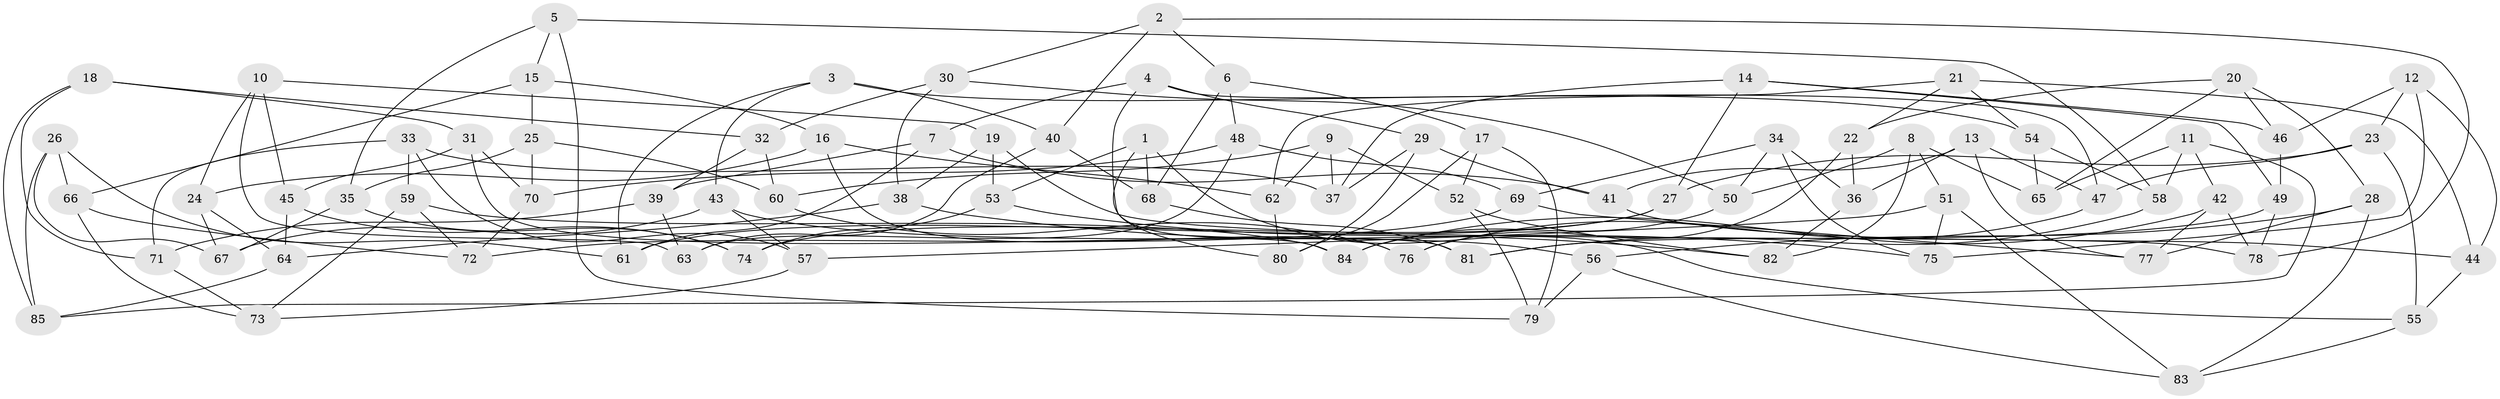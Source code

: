 // coarse degree distribution, {6: 0.4067796610169492, 4: 0.559322033898305, 5: 0.03389830508474576}
// Generated by graph-tools (version 1.1) at 2025/52/02/27/25 19:52:33]
// undirected, 85 vertices, 170 edges
graph export_dot {
graph [start="1"]
  node [color=gray90,style=filled];
  1;
  2;
  3;
  4;
  5;
  6;
  7;
  8;
  9;
  10;
  11;
  12;
  13;
  14;
  15;
  16;
  17;
  18;
  19;
  20;
  21;
  22;
  23;
  24;
  25;
  26;
  27;
  28;
  29;
  30;
  31;
  32;
  33;
  34;
  35;
  36;
  37;
  38;
  39;
  40;
  41;
  42;
  43;
  44;
  45;
  46;
  47;
  48;
  49;
  50;
  51;
  52;
  53;
  54;
  55;
  56;
  57;
  58;
  59;
  60;
  61;
  62;
  63;
  64;
  65;
  66;
  67;
  68;
  69;
  70;
  71;
  72;
  73;
  74;
  75;
  76;
  77;
  78;
  79;
  80;
  81;
  82;
  83;
  84;
  85;
  1 -- 55;
  1 -- 68;
  1 -- 53;
  1 -- 80;
  2 -- 40;
  2 -- 78;
  2 -- 6;
  2 -- 30;
  3 -- 54;
  3 -- 43;
  3 -- 61;
  3 -- 40;
  4 -- 84;
  4 -- 29;
  4 -- 47;
  4 -- 7;
  5 -- 35;
  5 -- 58;
  5 -- 15;
  5 -- 79;
  6 -- 17;
  6 -- 68;
  6 -- 48;
  7 -- 41;
  7 -- 61;
  7 -- 39;
  8 -- 50;
  8 -- 65;
  8 -- 82;
  8 -- 51;
  9 -- 60;
  9 -- 52;
  9 -- 62;
  9 -- 37;
  10 -- 63;
  10 -- 24;
  10 -- 19;
  10 -- 45;
  11 -- 85;
  11 -- 58;
  11 -- 42;
  11 -- 65;
  12 -- 44;
  12 -- 46;
  12 -- 75;
  12 -- 23;
  13 -- 77;
  13 -- 41;
  13 -- 47;
  13 -- 36;
  14 -- 37;
  14 -- 49;
  14 -- 27;
  14 -- 46;
  15 -- 66;
  15 -- 16;
  15 -- 25;
  16 -- 76;
  16 -- 24;
  16 -- 62;
  17 -- 79;
  17 -- 80;
  17 -- 52;
  18 -- 85;
  18 -- 31;
  18 -- 71;
  18 -- 32;
  19 -- 78;
  19 -- 38;
  19 -- 53;
  20 -- 46;
  20 -- 22;
  20 -- 28;
  20 -- 65;
  21 -- 22;
  21 -- 62;
  21 -- 54;
  21 -- 44;
  22 -- 36;
  22 -- 76;
  23 -- 55;
  23 -- 27;
  23 -- 47;
  24 -- 64;
  24 -- 67;
  25 -- 70;
  25 -- 60;
  25 -- 35;
  26 -- 67;
  26 -- 66;
  26 -- 85;
  26 -- 61;
  27 -- 61;
  27 -- 74;
  28 -- 83;
  28 -- 77;
  28 -- 56;
  29 -- 41;
  29 -- 80;
  29 -- 37;
  30 -- 38;
  30 -- 32;
  30 -- 50;
  31 -- 45;
  31 -- 70;
  31 -- 81;
  32 -- 60;
  32 -- 39;
  33 -- 57;
  33 -- 71;
  33 -- 59;
  33 -- 37;
  34 -- 36;
  34 -- 69;
  34 -- 50;
  34 -- 75;
  35 -- 74;
  35 -- 67;
  36 -- 82;
  38 -- 75;
  38 -- 64;
  39 -- 71;
  39 -- 63;
  40 -- 68;
  40 -- 63;
  41 -- 44;
  42 -- 84;
  42 -- 78;
  42 -- 77;
  43 -- 56;
  43 -- 67;
  43 -- 57;
  44 -- 55;
  45 -- 64;
  45 -- 74;
  46 -- 49;
  47 -- 76;
  48 -- 69;
  48 -- 63;
  48 -- 70;
  49 -- 78;
  49 -- 81;
  50 -- 84;
  51 -- 75;
  51 -- 57;
  51 -- 83;
  52 -- 79;
  52 -- 82;
  53 -- 82;
  53 -- 74;
  54 -- 65;
  54 -- 58;
  55 -- 83;
  56 -- 79;
  56 -- 83;
  57 -- 73;
  58 -- 81;
  59 -- 73;
  59 -- 84;
  59 -- 72;
  60 -- 76;
  62 -- 80;
  64 -- 85;
  66 -- 72;
  66 -- 73;
  68 -- 81;
  69 -- 72;
  69 -- 77;
  70 -- 72;
  71 -- 73;
}
